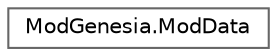 digraph "Graphical Class Hierarchy"
{
 // LATEX_PDF_SIZE
  bgcolor="transparent";
  edge [fontname=Helvetica,fontsize=10,labelfontname=Helvetica,labelfontsize=10];
  node [fontname=Helvetica,fontsize=10,shape=box,height=0.2,width=0.4];
  rankdir="LR";
  Node0 [label="ModGenesia.ModData",height=0.2,width=0.4,color="grey40", fillcolor="white", style="filled",URL="$class_mod_genesia_1_1_mod_data.html",tooltip=" "];
}
